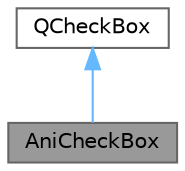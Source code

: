 digraph "AniCheckBox"
{
 // LATEX_PDF_SIZE
  bgcolor="transparent";
  edge [fontname=Helvetica,fontsize=10,labelfontname=Helvetica,labelfontsize=10];
  node [fontname=Helvetica,fontsize=10,shape=box,height=0.2,width=0.4];
  Node1 [id="Node000001",label="AniCheckBox",height=0.2,width=0.4,color="gray40", fillcolor="grey60", style="filled", fontcolor="black",tooltip="带动画的复选框基类，继承自 QCheckBox"];
  Node2 -> Node1 [id="edge1_Node000001_Node000002",dir="back",color="steelblue1",style="solid",tooltip=" "];
  Node2 [id="Node000002",label="QCheckBox",height=0.2,width=0.4,color="gray40", fillcolor="white", style="filled",tooltip=" "];
}
